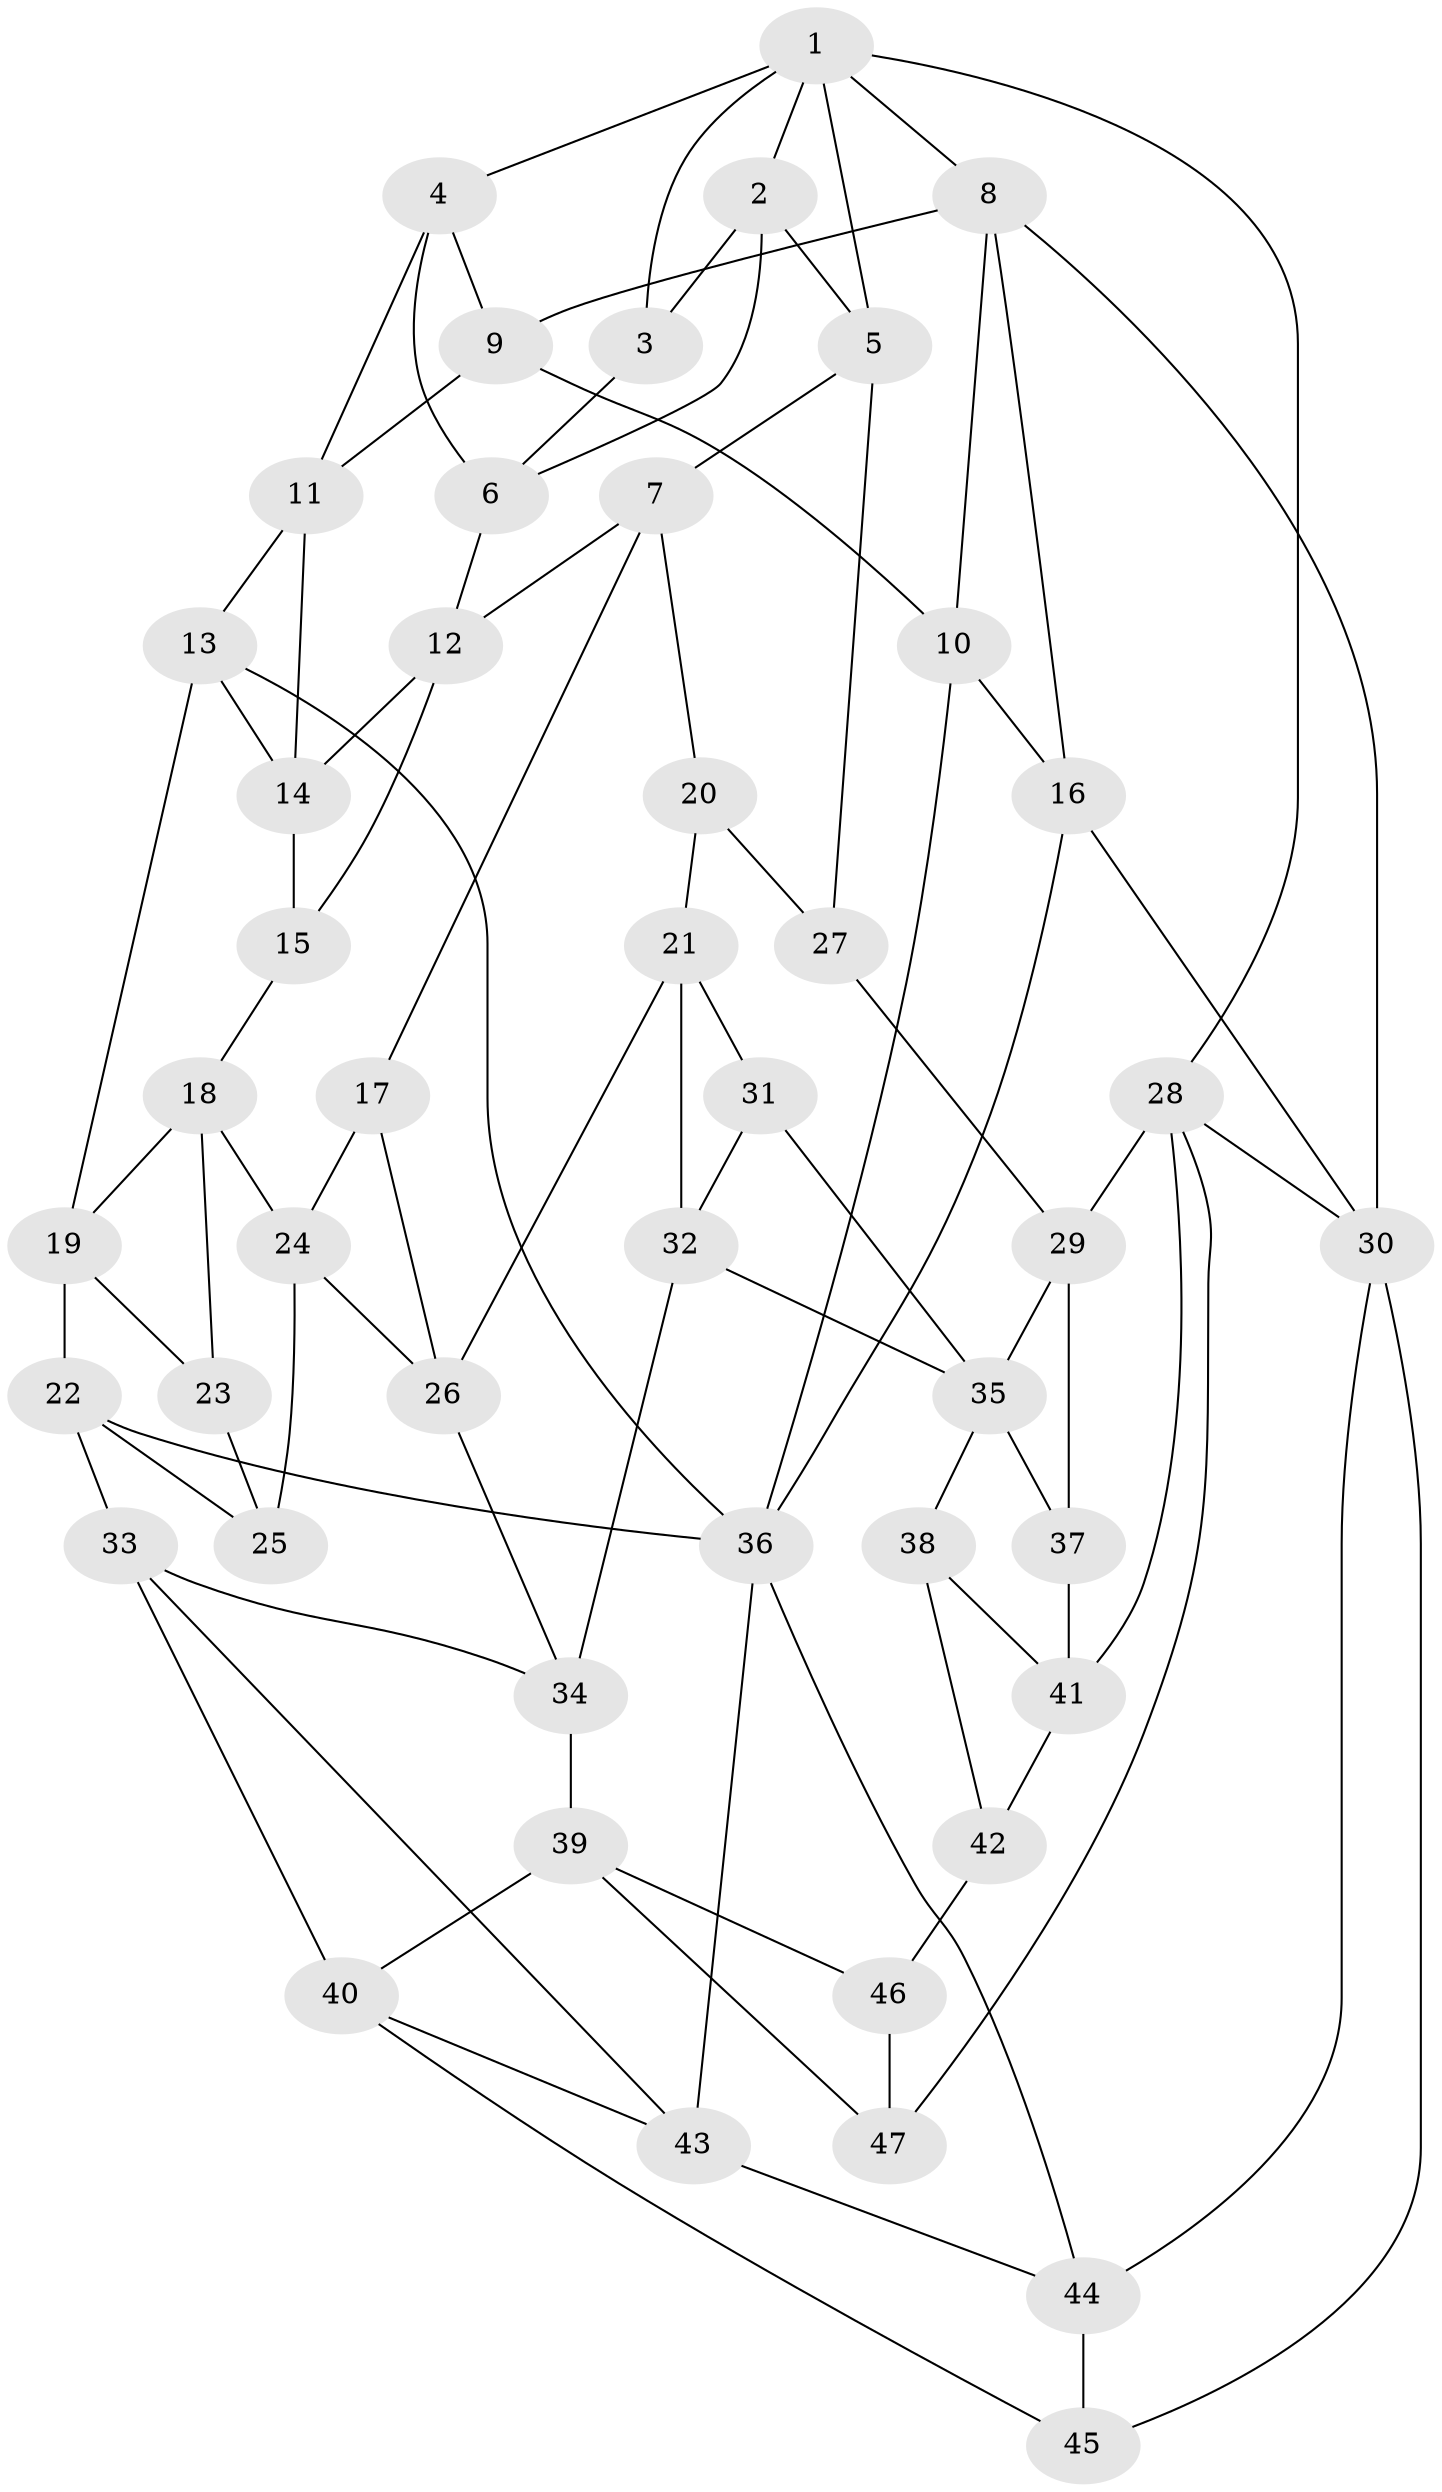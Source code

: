 // original degree distribution, {3: 0.021505376344086023, 6: 0.20430107526881722, 4: 0.23655913978494625, 5: 0.5376344086021505}
// Generated by graph-tools (version 1.1) at 2025/27/03/09/25 03:27:12]
// undirected, 47 vertices, 91 edges
graph export_dot {
graph [start="1"]
  node [color=gray90,style=filled];
  1;
  2;
  3;
  4;
  5;
  6;
  7;
  8;
  9;
  10;
  11;
  12;
  13;
  14;
  15;
  16;
  17;
  18;
  19;
  20;
  21;
  22;
  23;
  24;
  25;
  26;
  27;
  28;
  29;
  30;
  31;
  32;
  33;
  34;
  35;
  36;
  37;
  38;
  39;
  40;
  41;
  42;
  43;
  44;
  45;
  46;
  47;
  1 -- 2 [weight=1.0];
  1 -- 3 [weight=1.0];
  1 -- 4 [weight=1.0];
  1 -- 5 [weight=1.0];
  1 -- 8 [weight=1.0];
  1 -- 28 [weight=1.0];
  2 -- 3 [weight=1.0];
  2 -- 5 [weight=1.0];
  2 -- 6 [weight=1.0];
  3 -- 6 [weight=1.0];
  4 -- 6 [weight=1.0];
  4 -- 9 [weight=1.0];
  4 -- 11 [weight=1.0];
  5 -- 7 [weight=1.0];
  5 -- 27 [weight=1.0];
  6 -- 12 [weight=1.0];
  7 -- 12 [weight=1.0];
  7 -- 17 [weight=1.0];
  7 -- 20 [weight=1.0];
  8 -- 9 [weight=1.0];
  8 -- 10 [weight=1.0];
  8 -- 16 [weight=1.0];
  8 -- 30 [weight=1.0];
  9 -- 10 [weight=1.0];
  9 -- 11 [weight=1.0];
  10 -- 16 [weight=1.0];
  10 -- 36 [weight=1.0];
  11 -- 13 [weight=1.0];
  11 -- 14 [weight=1.0];
  12 -- 14 [weight=1.0];
  12 -- 15 [weight=1.0];
  13 -- 14 [weight=1.0];
  13 -- 19 [weight=1.0];
  13 -- 36 [weight=1.0];
  14 -- 15 [weight=1.0];
  15 -- 18 [weight=1.0];
  16 -- 30 [weight=1.0];
  16 -- 36 [weight=1.0];
  17 -- 24 [weight=1.0];
  17 -- 26 [weight=1.0];
  18 -- 19 [weight=1.0];
  18 -- 23 [weight=1.0];
  18 -- 24 [weight=1.0];
  19 -- 22 [weight=1.0];
  19 -- 23 [weight=1.0];
  20 -- 21 [weight=1.0];
  20 -- 27 [weight=2.0];
  21 -- 26 [weight=1.0];
  21 -- 31 [weight=1.0];
  21 -- 32 [weight=1.0];
  22 -- 25 [weight=1.0];
  22 -- 33 [weight=1.0];
  22 -- 36 [weight=1.0];
  23 -- 25 [weight=2.0];
  24 -- 25 [weight=1.0];
  24 -- 26 [weight=1.0];
  26 -- 34 [weight=1.0];
  27 -- 29 [weight=1.0];
  28 -- 29 [weight=1.0];
  28 -- 30 [weight=1.0];
  28 -- 41 [weight=1.0];
  28 -- 47 [weight=1.0];
  29 -- 35 [weight=1.0];
  29 -- 37 [weight=1.0];
  30 -- 44 [weight=1.0];
  30 -- 45 [weight=1.0];
  31 -- 32 [weight=1.0];
  31 -- 35 [weight=2.0];
  32 -- 34 [weight=1.0];
  32 -- 35 [weight=1.0];
  33 -- 34 [weight=1.0];
  33 -- 40 [weight=1.0];
  33 -- 43 [weight=1.0];
  34 -- 39 [weight=1.0];
  35 -- 37 [weight=1.0];
  35 -- 38 [weight=1.0];
  36 -- 43 [weight=1.0];
  36 -- 44 [weight=1.0];
  37 -- 41 [weight=1.0];
  38 -- 41 [weight=1.0];
  38 -- 42 [weight=1.0];
  39 -- 40 [weight=1.0];
  39 -- 46 [weight=1.0];
  39 -- 47 [weight=1.0];
  40 -- 43 [weight=1.0];
  40 -- 45 [weight=1.0];
  41 -- 42 [weight=1.0];
  42 -- 46 [weight=2.0];
  43 -- 44 [weight=1.0];
  44 -- 45 [weight=1.0];
  46 -- 47 [weight=1.0];
}
